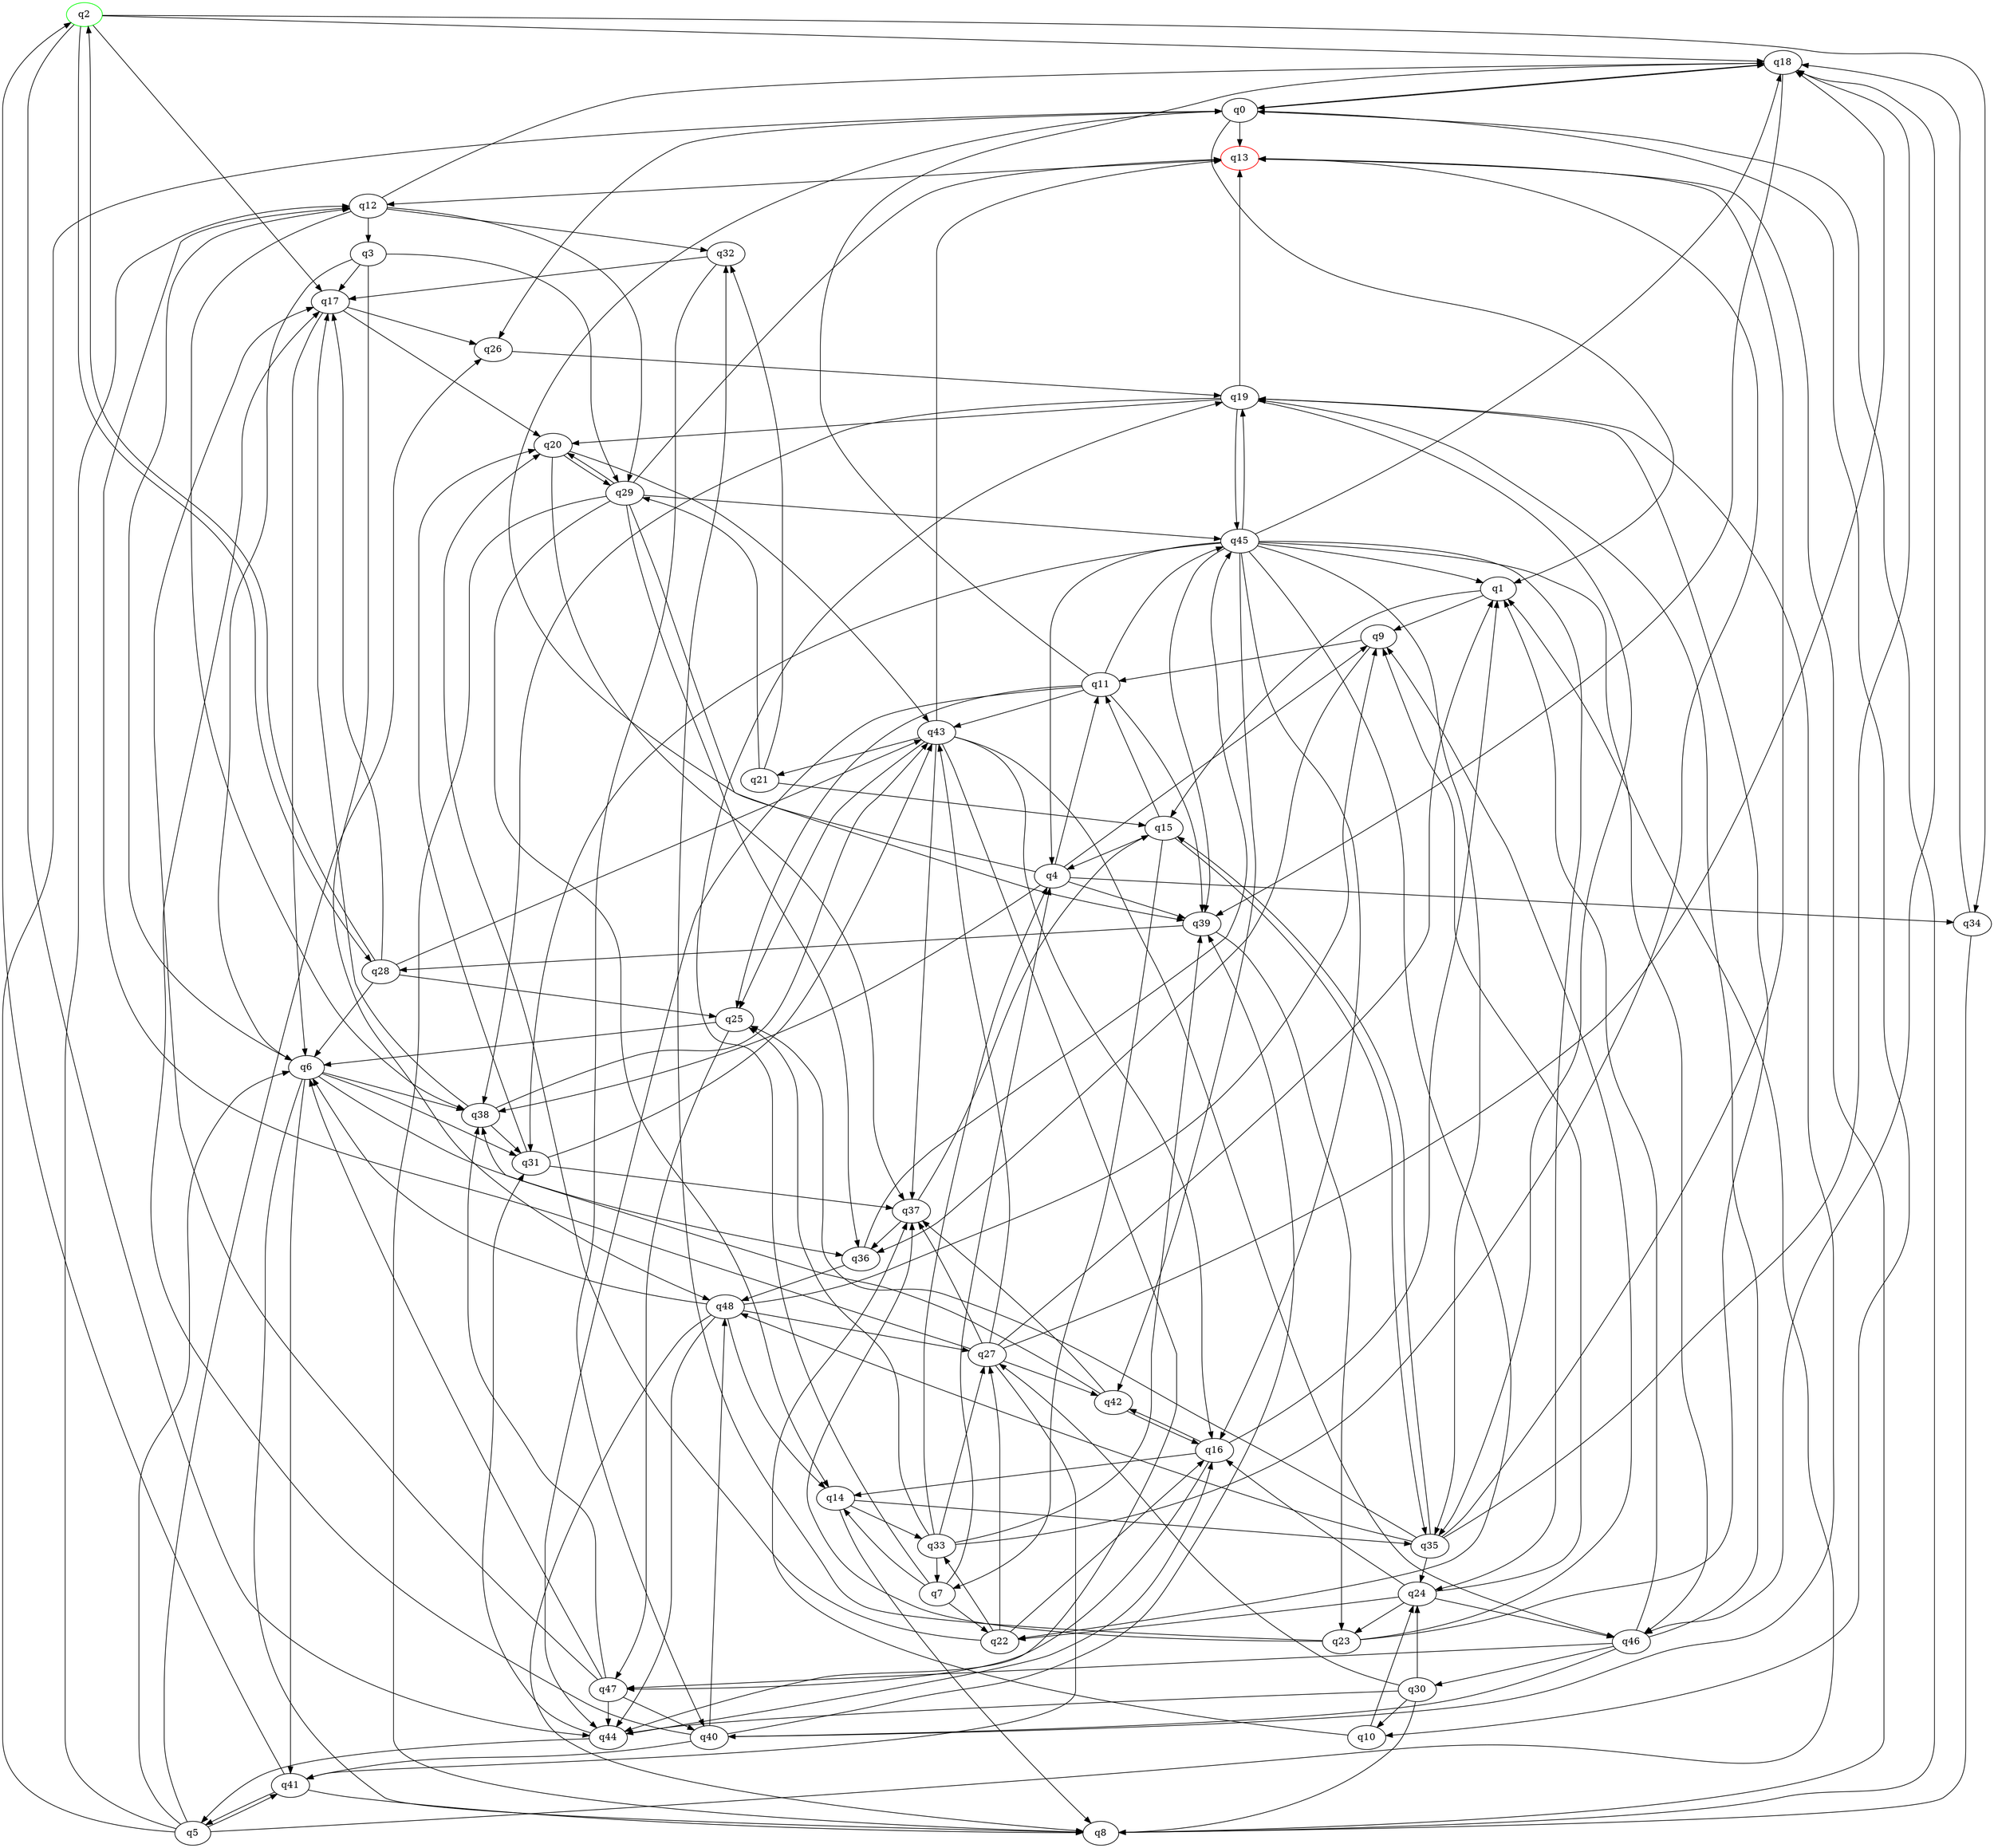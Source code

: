 digraph A{
q2 [initial=1,color=green];
q13 [final=1,color=red];
q0 -> q1;
q0 -> q10;
q0 -> q13;
q0 -> q18;
q0 -> q26;
q1 -> q9;
q1 -> q15;
q2 -> q17;
q2 -> q18;
q2 -> q28;
q2 -> q34;
q2 -> q44;
q3 -> q6;
q3 -> q17;
q3 -> q29;
q3 -> q48;
q4 -> q0;
q4 -> q9;
q4 -> q11;
q4 -> q34;
q4 -> q38;
q4 -> q39;
q5 -> q0;
q5 -> q1;
q5 -> q6;
q5 -> q12;
q5 -> q26;
q5 -> q41;
q6 -> q8;
q6 -> q12;
q6 -> q31;
q6 -> q36;
q6 -> q38;
q6 -> q41;
q7 -> q4;
q7 -> q14;
q7 -> q19;
q7 -> q22;
q8 -> q0;
q8 -> q13;
q9 -> q11;
q9 -> q36;
q10 -> q24;
q10 -> q37;
q11 -> q18;
q11 -> q25;
q11 -> q39;
q11 -> q43;
q11 -> q44;
q11 -> q45;
q12 -> q3;
q12 -> q18;
q12 -> q29;
q12 -> q32;
q12 -> q38;
q13 -> q12;
q14 -> q8;
q14 -> q33;
q14 -> q35;
q15 -> q4;
q15 -> q7;
q15 -> q11;
q15 -> q35;
q16 -> q1;
q16 -> q14;
q16 -> q42;
q16 -> q47;
q17 -> q6;
q17 -> q20;
q17 -> q26;
q18 -> q0;
q18 -> q39;
q18 -> q46;
q19 -> q13;
q19 -> q20;
q19 -> q35;
q19 -> q38;
q19 -> q45;
q20 -> q29;
q20 -> q37;
q20 -> q43;
q21 -> q15;
q21 -> q29;
q21 -> q32;
q22 -> q16;
q22 -> q20;
q22 -> q27;
q22 -> q33;
q23 -> q9;
q23 -> q19;
q23 -> q32;
q23 -> q37;
q24 -> q9;
q24 -> q16;
q24 -> q22;
q24 -> q23;
q24 -> q46;
q25 -> q6;
q25 -> q47;
q26 -> q19;
q27 -> q1;
q27 -> q12;
q27 -> q18;
q27 -> q37;
q27 -> q41;
q27 -> q42;
q27 -> q43;
q28 -> q2;
q28 -> q6;
q28 -> q17;
q28 -> q25;
q28 -> q43;
q29 -> q8;
q29 -> q13;
q29 -> q14;
q29 -> q20;
q29 -> q36;
q29 -> q39;
q29 -> q45;
q30 -> q8;
q30 -> q10;
q30 -> q24;
q30 -> q27;
q30 -> q44;
q31 -> q20;
q31 -> q37;
q31 -> q43;
q32 -> q17;
q32 -> q40;
q33 -> q4;
q33 -> q7;
q33 -> q13;
q33 -> q25;
q33 -> q27;
q33 -> q39;
q34 -> q8;
q34 -> q18;
q35 -> q13;
q35 -> q15;
q35 -> q18;
q35 -> q24;
q35 -> q25;
q35 -> q48;
q36 -> q45;
q36 -> q48;
q37 -> q15;
q37 -> q36;
q38 -> q17;
q38 -> q31;
q38 -> q43;
q39 -> q23;
q39 -> q28;
q40 -> q17;
q40 -> q19;
q40 -> q39;
q40 -> q41;
q40 -> q48;
q41 -> q2;
q41 -> q5;
q41 -> q8;
q42 -> q16;
q42 -> q37;
q42 -> q38;
q43 -> q13;
q43 -> q16;
q43 -> q21;
q43 -> q25;
q43 -> q37;
q43 -> q44;
q43 -> q46;
q44 -> q5;
q44 -> q16;
q44 -> q31;
q45 -> q1;
q45 -> q4;
q45 -> q16;
q45 -> q18;
q45 -> q19;
q45 -> q22;
q45 -> q24;
q45 -> q31;
q45 -> q35;
q45 -> q39;
q45 -> q42;
q45 -> q46;
q46 -> q1;
q46 -> q19;
q46 -> q30;
q46 -> q40;
q46 -> q47;
q47 -> q6;
q47 -> q17;
q47 -> q38;
q47 -> q40;
q47 -> q44;
q48 -> q6;
q48 -> q8;
q48 -> q9;
q48 -> q14;
q48 -> q27;
q48 -> q44;
}